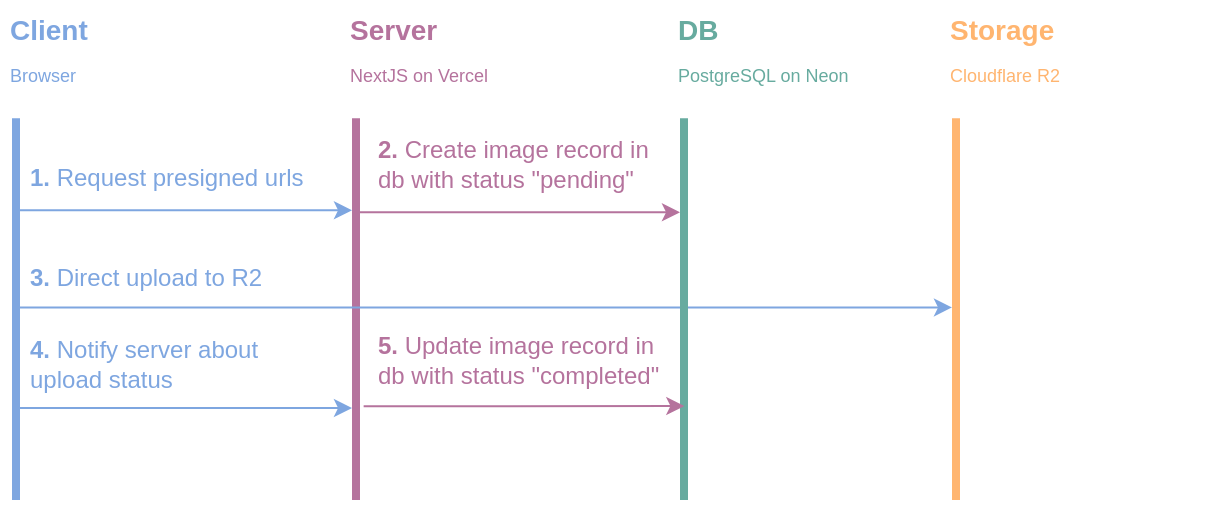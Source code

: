 <mxfile version="27.0.9">
  <diagram name="Page-1" id="C0P2vkEvkZV6GjhlVtem">
    <mxGraphModel dx="908" dy="828" grid="1" gridSize="10" guides="1" tooltips="1" connect="1" arrows="1" fold="1" page="1" pageScale="1" pageWidth="650" pageHeight="400" math="0" shadow="0">
      <root>
        <mxCell id="0" />
        <mxCell id="1" parent="0" />
        <mxCell id="bzqsVJ9PS4sXlLuxynTb-4" value="" style="line;strokeWidth=4;direction=south;html=1;perimeter=backbonePerimeter;points=[];outlineConnect=0;fontColor=#00CCCC;strokeColor=#7EA6E0;" vertex="1" parent="1">
          <mxGeometry x="40" y="79.16" width="10" height="190.84" as="geometry" />
        </mxCell>
        <mxCell id="bzqsVJ9PS4sXlLuxynTb-7" value="&lt;h1 style=&quot;margin-top: 0px;&quot;&gt;&lt;font style=&quot;color: rgb(126, 166, 224);&quot;&gt;Client&lt;/font&gt;&lt;/h1&gt;&lt;div&gt;&lt;font style=&quot;font-size: 9px;&quot; color=&quot;#7ea6e0&quot;&gt;Browser&lt;/font&gt;&lt;/div&gt;" style="text;html=1;whiteSpace=wrap;overflow=hidden;rounded=0;fontSize=7;spacing=2;fontFamily=Helvetica;fontStyle=0" vertex="1" parent="1">
          <mxGeometry x="40" y="20" width="80" height="39.16" as="geometry" />
        </mxCell>
        <mxCell id="bzqsVJ9PS4sXlLuxynTb-12" value="" style="line;strokeWidth=4;direction=south;html=1;perimeter=backbonePerimeter;points=[];outlineConnect=0;fontColor=#00CCCC;strokeColor=#B5739D;" vertex="1" parent="1">
          <mxGeometry x="210" y="79.16" width="10" height="190.84" as="geometry" />
        </mxCell>
        <mxCell id="bzqsVJ9PS4sXlLuxynTb-13" value="&lt;h1 style=&quot;margin-top: 0px;&quot;&gt;&lt;font style=&quot;color: rgb(181, 115, 157);&quot;&gt;Server&lt;/font&gt;&lt;/h1&gt;&lt;div&gt;&lt;span style=&quot;font-weight: normal;&quot;&gt;&lt;font style=&quot;color: rgb(181, 115, 157); font-size: 9px;&quot;&gt;NextJS on Vercel&lt;/font&gt;&lt;/span&gt;&lt;/div&gt;" style="text;html=1;whiteSpace=wrap;overflow=hidden;rounded=0;fontSize=7;spacing=2;fontFamily=Helvetica;fontStyle=0" vertex="1" parent="1">
          <mxGeometry x="210" y="20" width="80" height="39.16" as="geometry" />
        </mxCell>
        <mxCell id="bzqsVJ9PS4sXlLuxynTb-14" value="" style="line;strokeWidth=4;direction=south;html=1;perimeter=backbonePerimeter;points=[];outlineConnect=0;fontColor=#00CCCC;strokeColor=#FFB570;" vertex="1" parent="1">
          <mxGeometry x="510" y="79.16" width="10" height="190.84" as="geometry" />
        </mxCell>
        <mxCell id="bzqsVJ9PS4sXlLuxynTb-15" value="&lt;h1 style=&quot;margin-top: 0px;&quot;&gt;&lt;font style=&quot;color: rgb(255, 181, 112);&quot;&gt;Storage&lt;/font&gt;&lt;/h1&gt;&lt;div&gt;&lt;font style=&quot;font-size: 9px;&quot; color=&quot;#ffb570&quot;&gt;Cloudflare R2&lt;/font&gt;&lt;/div&gt;" style="text;html=1;whiteSpace=wrap;overflow=hidden;rounded=0;fontSize=7;spacing=2;fontFamily=Helvetica;fontStyle=0" vertex="1" parent="1">
          <mxGeometry x="510" y="20" width="130" height="40" as="geometry" />
        </mxCell>
        <mxCell id="bzqsVJ9PS4sXlLuxynTb-16" value="" style="endArrow=classic;html=1;rounded=0;strokeColor=#7EA6E0;" edge="1" parent="1">
          <mxGeometry width="50" height="50" relative="1" as="geometry">
            <mxPoint x="46.31" y="125.16" as="sourcePoint" />
            <mxPoint x="213.0" y="125.16" as="targetPoint" />
          </mxGeometry>
        </mxCell>
        <mxCell id="bzqsVJ9PS4sXlLuxynTb-17" value="&lt;font style=&quot;color: rgb(126, 166, 224);&quot;&gt;&lt;b&gt;1. &lt;/b&gt;Request presigned urls&lt;/font&gt;" style="text;html=1;align=left;verticalAlign=middle;whiteSpace=wrap;rounded=0;" vertex="1" parent="1">
          <mxGeometry x="50" y="99.16" width="150" height="20" as="geometry" />
        </mxCell>
        <mxCell id="bzqsVJ9PS4sXlLuxynTb-20" value="" style="endArrow=classic;html=1;rounded=0;strokeColor=#7EA6E0;" edge="1" parent="1" target="bzqsVJ9PS4sXlLuxynTb-14">
          <mxGeometry width="50" height="50" relative="1" as="geometry">
            <mxPoint x="47" y="173.74" as="sourcePoint" />
            <mxPoint x="484.5" y="173.74" as="targetPoint" />
          </mxGeometry>
        </mxCell>
        <mxCell id="bzqsVJ9PS4sXlLuxynTb-21" value="&lt;font style=&quot;color: rgb(126, 166, 224);&quot;&gt;&lt;b&gt;3.&lt;/b&gt; Direct upload to R2&lt;/font&gt;" style="text;html=1;align=left;verticalAlign=middle;whiteSpace=wrap;rounded=0;" vertex="1" parent="1">
          <mxGeometry x="50" y="144.16" width="150" height="30" as="geometry" />
        </mxCell>
        <mxCell id="bzqsVJ9PS4sXlLuxynTb-24" value="" style="line;strokeWidth=4;direction=south;html=1;perimeter=backbonePerimeter;points=[];outlineConnect=0;fontColor=#67AB9F;strokeColor=#67AB9F;" vertex="1" parent="1">
          <mxGeometry x="374" y="79.16" width="10" height="190.84" as="geometry" />
        </mxCell>
        <mxCell id="bzqsVJ9PS4sXlLuxynTb-25" value="&lt;h1 style=&quot;margin-top: 0px;&quot;&gt;&lt;font style=&quot;color: rgb(103, 171, 159);&quot;&gt;DB&lt;/font&gt;&lt;/h1&gt;&lt;div&gt;&lt;font style=&quot;font-size: 9px;&quot; color=&quot;#67ab9f&quot;&gt;PostgreSQL on Neon&lt;/font&gt;&lt;/div&gt;" style="text;html=1;whiteSpace=wrap;overflow=hidden;rounded=0;fontSize=7;spacing=2;fontFamily=Helvetica;fontStyle=0" vertex="1" parent="1">
          <mxGeometry x="374" y="20" width="106" height="50" as="geometry" />
        </mxCell>
        <mxCell id="bzqsVJ9PS4sXlLuxynTb-27" value="" style="endArrow=classic;html=1;rounded=0;strokeColor=#B5739D;" edge="1" parent="1" target="bzqsVJ9PS4sXlLuxynTb-24">
          <mxGeometry width="50" height="50" relative="1" as="geometry">
            <mxPoint x="216.65" y="126.16" as="sourcePoint" />
            <mxPoint x="332.0" y="126.16" as="targetPoint" />
          </mxGeometry>
        </mxCell>
        <mxCell id="bzqsVJ9PS4sXlLuxynTb-28" value="&lt;font style=&quot;color: rgb(181, 115, 157);&quot;&gt;&lt;b&gt;2. &lt;/b&gt;Create image record in db with status &quot;pending&quot;&lt;/font&gt;" style="text;html=1;align=left;verticalAlign=middle;whiteSpace=wrap;rounded=0;" vertex="1" parent="1">
          <mxGeometry x="224" y="92" width="150" height="20" as="geometry" />
        </mxCell>
        <mxCell id="bzqsVJ9PS4sXlLuxynTb-32" value="" style="endArrow=classic;html=1;rounded=0;strokeColor=#7EA6E0;" edge="1" parent="1">
          <mxGeometry width="50" height="50" relative="1" as="geometry">
            <mxPoint x="46.31" y="224" as="sourcePoint" />
            <mxPoint x="213.0" y="224" as="targetPoint" />
          </mxGeometry>
        </mxCell>
        <mxCell id="bzqsVJ9PS4sXlLuxynTb-33" value="" style="endArrow=classic;html=1;rounded=0;strokeColor=#B5739D;" edge="1" parent="1">
          <mxGeometry width="50" height="50" relative="1" as="geometry">
            <mxPoint x="218.82" y="223.16" as="sourcePoint" />
            <mxPoint x="379.17" y="223" as="targetPoint" />
          </mxGeometry>
        </mxCell>
        <mxCell id="bzqsVJ9PS4sXlLuxynTb-34" value="&lt;font style=&quot;color: rgb(181, 115, 157);&quot;&gt;&lt;b&gt;5. &lt;/b&gt;Update image record in db with status &quot;completed&quot;&lt;/font&gt;" style="text;html=1;align=left;verticalAlign=middle;whiteSpace=wrap;rounded=0;" vertex="1" parent="1">
          <mxGeometry x="224" y="190" width="150" height="20" as="geometry" />
        </mxCell>
        <mxCell id="bzqsVJ9PS4sXlLuxynTb-35" value="&lt;font style=&quot;color: rgb(126, 166, 224);&quot;&gt;&lt;b&gt;4.&lt;/b&gt; Notify server about upload status&lt;/font&gt;" style="text;html=1;align=left;verticalAlign=middle;whiteSpace=wrap;rounded=0;" vertex="1" parent="1">
          <mxGeometry x="50" y="192" width="150" height="20" as="geometry" />
        </mxCell>
      </root>
    </mxGraphModel>
  </diagram>
</mxfile>
